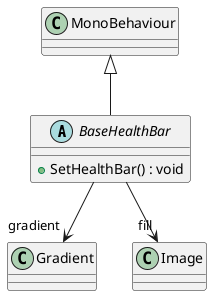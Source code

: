 @startuml
abstract class BaseHealthBar {
    + SetHealthBar() : void
}
MonoBehaviour <|-- BaseHealthBar
BaseHealthBar --> "gradient" Gradient
BaseHealthBar --> "fill" Image
@enduml
